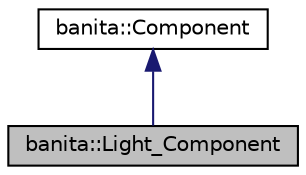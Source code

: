 digraph "banita::Light_Component"
{
 // LATEX_PDF_SIZE
  edge [fontname="Helvetica",fontsize="10",labelfontname="Helvetica",labelfontsize="10"];
  node [fontname="Helvetica",fontsize="10",shape=record];
  Node0 [label="banita::Light_Component",height=0.2,width=0.4,color="black", fillcolor="grey75", style="filled", fontcolor="black",tooltip=" "];
  Node1 -> Node0 [dir="back",color="midnightblue",fontsize="10",style="solid",fontname="Helvetica"];
  Node1 [label="banita::Component",height=0.2,width=0.4,color="black", fillcolor="white", style="filled",URL="$d7/dda/classbanita_1_1_component.html",tooltip=" "];
}
